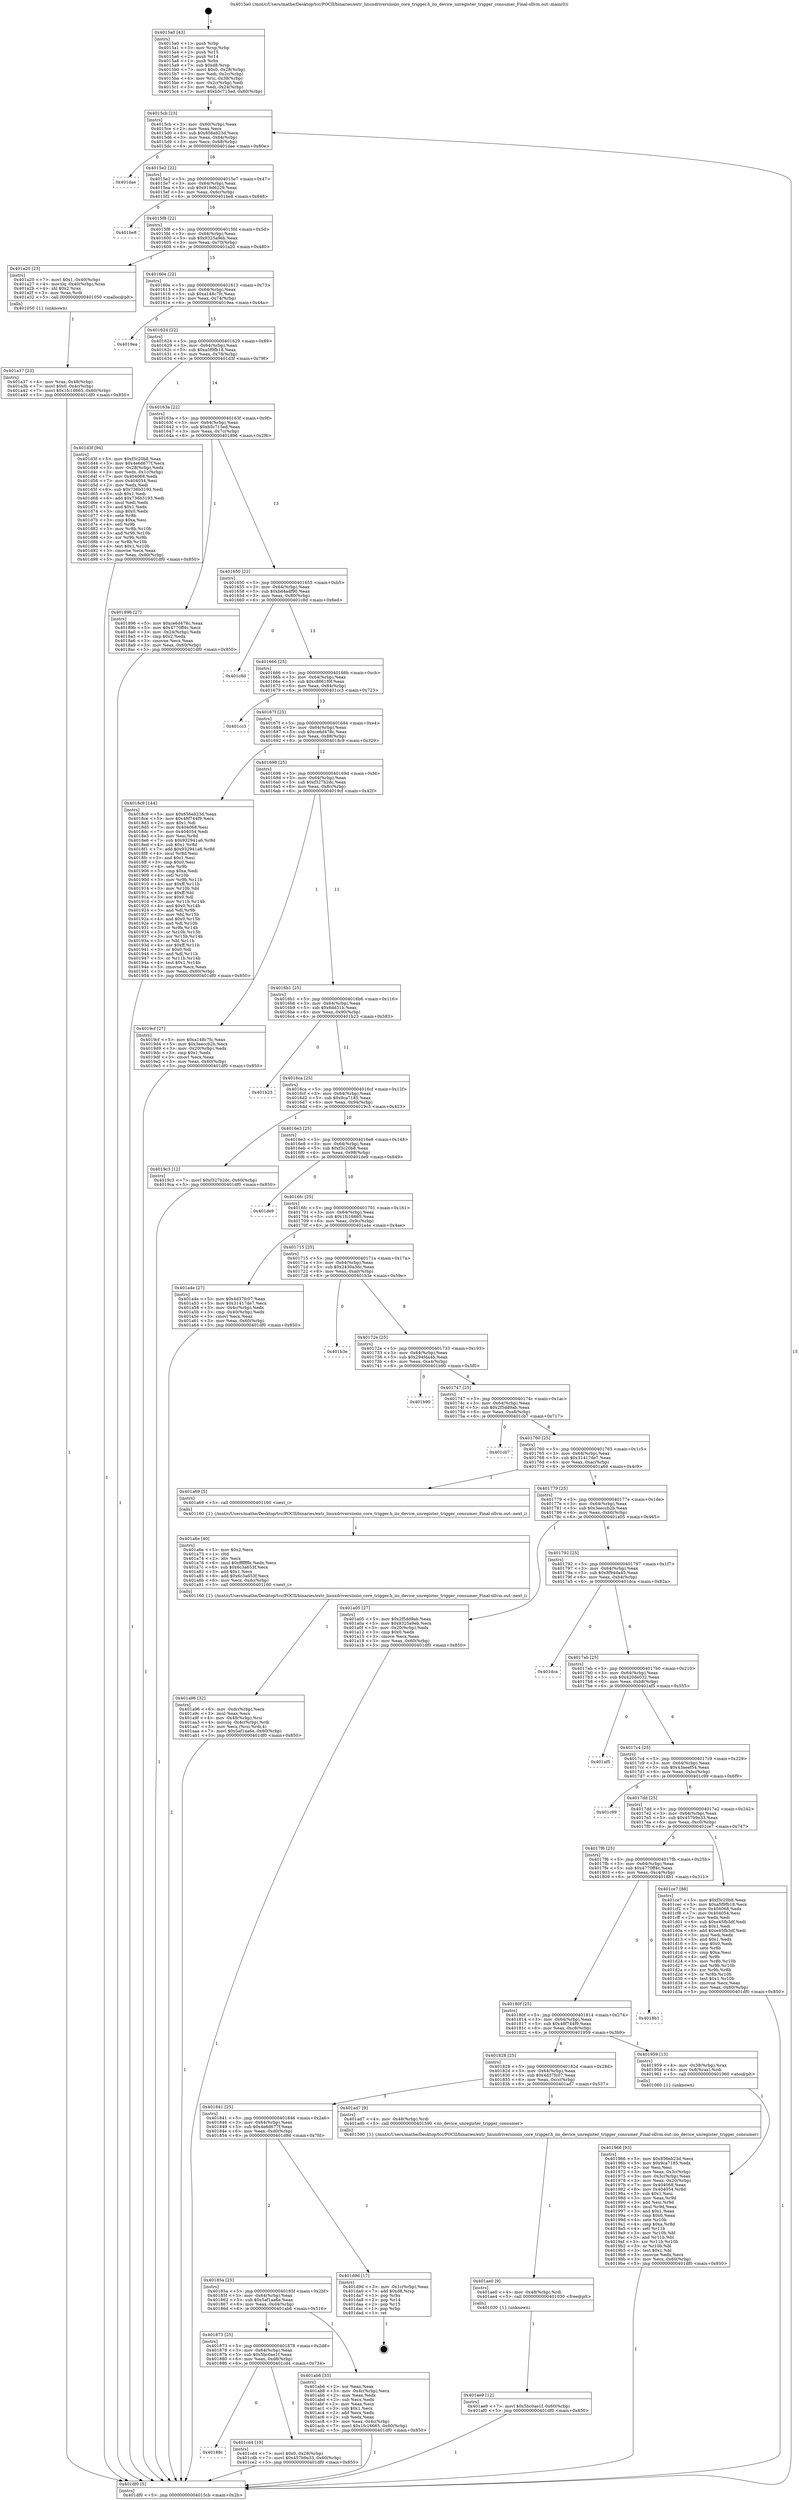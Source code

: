 digraph "0x4015a0" {
  label = "0x4015a0 (/mnt/c/Users/mathe/Desktop/tcc/POCII/binaries/extr_linuxdriversiioiio_core_trigger.h_iio_device_unregister_trigger_consumer_Final-ollvm.out::main(0))"
  labelloc = "t"
  node[shape=record]

  Entry [label="",width=0.3,height=0.3,shape=circle,fillcolor=black,style=filled]
  "0x4015cb" [label="{
     0x4015cb [23]\l
     | [instrs]\l
     &nbsp;&nbsp;0x4015cb \<+3\>: mov -0x60(%rbp),%eax\l
     &nbsp;&nbsp;0x4015ce \<+2\>: mov %eax,%ecx\l
     &nbsp;&nbsp;0x4015d0 \<+6\>: sub $0x856eb23d,%ecx\l
     &nbsp;&nbsp;0x4015d6 \<+3\>: mov %eax,-0x64(%rbp)\l
     &nbsp;&nbsp;0x4015d9 \<+3\>: mov %ecx,-0x68(%rbp)\l
     &nbsp;&nbsp;0x4015dc \<+6\>: je 0000000000401dae \<main+0x80e\>\l
  }"]
  "0x401dae" [label="{
     0x401dae\l
  }", style=dashed]
  "0x4015e2" [label="{
     0x4015e2 [22]\l
     | [instrs]\l
     &nbsp;&nbsp;0x4015e2 \<+5\>: jmp 00000000004015e7 \<main+0x47\>\l
     &nbsp;&nbsp;0x4015e7 \<+3\>: mov -0x64(%rbp),%eax\l
     &nbsp;&nbsp;0x4015ea \<+5\>: sub $0x919d6229,%eax\l
     &nbsp;&nbsp;0x4015ef \<+3\>: mov %eax,-0x6c(%rbp)\l
     &nbsp;&nbsp;0x4015f2 \<+6\>: je 0000000000401be8 \<main+0x648\>\l
  }"]
  Exit [label="",width=0.3,height=0.3,shape=circle,fillcolor=black,style=filled,peripheries=2]
  "0x401be8" [label="{
     0x401be8\l
  }", style=dashed]
  "0x4015f8" [label="{
     0x4015f8 [22]\l
     | [instrs]\l
     &nbsp;&nbsp;0x4015f8 \<+5\>: jmp 00000000004015fd \<main+0x5d\>\l
     &nbsp;&nbsp;0x4015fd \<+3\>: mov -0x64(%rbp),%eax\l
     &nbsp;&nbsp;0x401600 \<+5\>: sub $0x9325a9eb,%eax\l
     &nbsp;&nbsp;0x401605 \<+3\>: mov %eax,-0x70(%rbp)\l
     &nbsp;&nbsp;0x401608 \<+6\>: je 0000000000401a20 \<main+0x480\>\l
  }"]
  "0x40188c" [label="{
     0x40188c\l
  }", style=dashed]
  "0x401a20" [label="{
     0x401a20 [23]\l
     | [instrs]\l
     &nbsp;&nbsp;0x401a20 \<+7\>: movl $0x1,-0x40(%rbp)\l
     &nbsp;&nbsp;0x401a27 \<+4\>: movslq -0x40(%rbp),%rax\l
     &nbsp;&nbsp;0x401a2b \<+4\>: shl $0x2,%rax\l
     &nbsp;&nbsp;0x401a2f \<+3\>: mov %rax,%rdi\l
     &nbsp;&nbsp;0x401a32 \<+5\>: call 0000000000401050 \<malloc@plt\>\l
     | [calls]\l
     &nbsp;&nbsp;0x401050 \{1\} (unknown)\l
  }"]
  "0x40160e" [label="{
     0x40160e [22]\l
     | [instrs]\l
     &nbsp;&nbsp;0x40160e \<+5\>: jmp 0000000000401613 \<main+0x73\>\l
     &nbsp;&nbsp;0x401613 \<+3\>: mov -0x64(%rbp),%eax\l
     &nbsp;&nbsp;0x401616 \<+5\>: sub $0xa148c7fc,%eax\l
     &nbsp;&nbsp;0x40161b \<+3\>: mov %eax,-0x74(%rbp)\l
     &nbsp;&nbsp;0x40161e \<+6\>: je 00000000004019ea \<main+0x44a\>\l
  }"]
  "0x401cd4" [label="{
     0x401cd4 [19]\l
     | [instrs]\l
     &nbsp;&nbsp;0x401cd4 \<+7\>: movl $0x0,-0x28(%rbp)\l
     &nbsp;&nbsp;0x401cdb \<+7\>: movl $0x457b9e33,-0x60(%rbp)\l
     &nbsp;&nbsp;0x401ce2 \<+5\>: jmp 0000000000401df0 \<main+0x850\>\l
  }"]
  "0x4019ea" [label="{
     0x4019ea\l
  }", style=dashed]
  "0x401624" [label="{
     0x401624 [22]\l
     | [instrs]\l
     &nbsp;&nbsp;0x401624 \<+5\>: jmp 0000000000401629 \<main+0x89\>\l
     &nbsp;&nbsp;0x401629 \<+3\>: mov -0x64(%rbp),%eax\l
     &nbsp;&nbsp;0x40162c \<+5\>: sub $0xa5f9fb18,%eax\l
     &nbsp;&nbsp;0x401631 \<+3\>: mov %eax,-0x78(%rbp)\l
     &nbsp;&nbsp;0x401634 \<+6\>: je 0000000000401d3f \<main+0x79f\>\l
  }"]
  "0x401ae9" [label="{
     0x401ae9 [12]\l
     | [instrs]\l
     &nbsp;&nbsp;0x401ae9 \<+7\>: movl $0x5bc0ae1f,-0x60(%rbp)\l
     &nbsp;&nbsp;0x401af0 \<+5\>: jmp 0000000000401df0 \<main+0x850\>\l
  }"]
  "0x401d3f" [label="{
     0x401d3f [94]\l
     | [instrs]\l
     &nbsp;&nbsp;0x401d3f \<+5\>: mov $0xf3c20b8,%eax\l
     &nbsp;&nbsp;0x401d44 \<+5\>: mov $0x4e6d677f,%ecx\l
     &nbsp;&nbsp;0x401d49 \<+3\>: mov -0x28(%rbp),%edx\l
     &nbsp;&nbsp;0x401d4c \<+3\>: mov %edx,-0x1c(%rbp)\l
     &nbsp;&nbsp;0x401d4f \<+7\>: mov 0x404068,%edx\l
     &nbsp;&nbsp;0x401d56 \<+7\>: mov 0x404054,%esi\l
     &nbsp;&nbsp;0x401d5d \<+2\>: mov %edx,%edi\l
     &nbsp;&nbsp;0x401d5f \<+6\>: sub $0x736b3193,%edi\l
     &nbsp;&nbsp;0x401d65 \<+3\>: sub $0x1,%edi\l
     &nbsp;&nbsp;0x401d68 \<+6\>: add $0x736b3193,%edi\l
     &nbsp;&nbsp;0x401d6e \<+3\>: imul %edi,%edx\l
     &nbsp;&nbsp;0x401d71 \<+3\>: and $0x1,%edx\l
     &nbsp;&nbsp;0x401d74 \<+3\>: cmp $0x0,%edx\l
     &nbsp;&nbsp;0x401d77 \<+4\>: sete %r8b\l
     &nbsp;&nbsp;0x401d7b \<+3\>: cmp $0xa,%esi\l
     &nbsp;&nbsp;0x401d7e \<+4\>: setl %r9b\l
     &nbsp;&nbsp;0x401d82 \<+3\>: mov %r8b,%r10b\l
     &nbsp;&nbsp;0x401d85 \<+3\>: and %r9b,%r10b\l
     &nbsp;&nbsp;0x401d88 \<+3\>: xor %r9b,%r8b\l
     &nbsp;&nbsp;0x401d8b \<+3\>: or %r8b,%r10b\l
     &nbsp;&nbsp;0x401d8e \<+4\>: test $0x1,%r10b\l
     &nbsp;&nbsp;0x401d92 \<+3\>: cmovne %ecx,%eax\l
     &nbsp;&nbsp;0x401d95 \<+3\>: mov %eax,-0x60(%rbp)\l
     &nbsp;&nbsp;0x401d98 \<+5\>: jmp 0000000000401df0 \<main+0x850\>\l
  }"]
  "0x40163a" [label="{
     0x40163a [22]\l
     | [instrs]\l
     &nbsp;&nbsp;0x40163a \<+5\>: jmp 000000000040163f \<main+0x9f\>\l
     &nbsp;&nbsp;0x40163f \<+3\>: mov -0x64(%rbp),%eax\l
     &nbsp;&nbsp;0x401642 \<+5\>: sub $0xb5c715ed,%eax\l
     &nbsp;&nbsp;0x401647 \<+3\>: mov %eax,-0x7c(%rbp)\l
     &nbsp;&nbsp;0x40164a \<+6\>: je 0000000000401896 \<main+0x2f6\>\l
  }"]
  "0x401ae0" [label="{
     0x401ae0 [9]\l
     | [instrs]\l
     &nbsp;&nbsp;0x401ae0 \<+4\>: mov -0x48(%rbp),%rdi\l
     &nbsp;&nbsp;0x401ae4 \<+5\>: call 0000000000401030 \<free@plt\>\l
     | [calls]\l
     &nbsp;&nbsp;0x401030 \{1\} (unknown)\l
  }"]
  "0x401896" [label="{
     0x401896 [27]\l
     | [instrs]\l
     &nbsp;&nbsp;0x401896 \<+5\>: mov $0xce6d478c,%eax\l
     &nbsp;&nbsp;0x40189b \<+5\>: mov $0x4770ff4c,%ecx\l
     &nbsp;&nbsp;0x4018a0 \<+3\>: mov -0x24(%rbp),%edx\l
     &nbsp;&nbsp;0x4018a3 \<+3\>: cmp $0x2,%edx\l
     &nbsp;&nbsp;0x4018a6 \<+3\>: cmovne %ecx,%eax\l
     &nbsp;&nbsp;0x4018a9 \<+3\>: mov %eax,-0x60(%rbp)\l
     &nbsp;&nbsp;0x4018ac \<+5\>: jmp 0000000000401df0 \<main+0x850\>\l
  }"]
  "0x401650" [label="{
     0x401650 [22]\l
     | [instrs]\l
     &nbsp;&nbsp;0x401650 \<+5\>: jmp 0000000000401655 \<main+0xb5\>\l
     &nbsp;&nbsp;0x401655 \<+3\>: mov -0x64(%rbp),%eax\l
     &nbsp;&nbsp;0x401658 \<+5\>: sub $0xbd4adf90,%eax\l
     &nbsp;&nbsp;0x40165d \<+3\>: mov %eax,-0x80(%rbp)\l
     &nbsp;&nbsp;0x401660 \<+6\>: je 0000000000401c8d \<main+0x6ed\>\l
  }"]
  "0x401df0" [label="{
     0x401df0 [5]\l
     | [instrs]\l
     &nbsp;&nbsp;0x401df0 \<+5\>: jmp 00000000004015cb \<main+0x2b\>\l
  }"]
  "0x4015a0" [label="{
     0x4015a0 [43]\l
     | [instrs]\l
     &nbsp;&nbsp;0x4015a0 \<+1\>: push %rbp\l
     &nbsp;&nbsp;0x4015a1 \<+3\>: mov %rsp,%rbp\l
     &nbsp;&nbsp;0x4015a4 \<+2\>: push %r15\l
     &nbsp;&nbsp;0x4015a6 \<+2\>: push %r14\l
     &nbsp;&nbsp;0x4015a8 \<+1\>: push %rbx\l
     &nbsp;&nbsp;0x4015a9 \<+7\>: sub $0xd8,%rsp\l
     &nbsp;&nbsp;0x4015b0 \<+7\>: movl $0x0,-0x28(%rbp)\l
     &nbsp;&nbsp;0x4015b7 \<+3\>: mov %edi,-0x2c(%rbp)\l
     &nbsp;&nbsp;0x4015ba \<+4\>: mov %rsi,-0x38(%rbp)\l
     &nbsp;&nbsp;0x4015be \<+3\>: mov -0x2c(%rbp),%edi\l
     &nbsp;&nbsp;0x4015c1 \<+3\>: mov %edi,-0x24(%rbp)\l
     &nbsp;&nbsp;0x4015c4 \<+7\>: movl $0xb5c715ed,-0x60(%rbp)\l
  }"]
  "0x401873" [label="{
     0x401873 [25]\l
     | [instrs]\l
     &nbsp;&nbsp;0x401873 \<+5\>: jmp 0000000000401878 \<main+0x2d8\>\l
     &nbsp;&nbsp;0x401878 \<+3\>: mov -0x64(%rbp),%eax\l
     &nbsp;&nbsp;0x40187b \<+5\>: sub $0x5bc0ae1f,%eax\l
     &nbsp;&nbsp;0x401880 \<+6\>: mov %eax,-0xd8(%rbp)\l
     &nbsp;&nbsp;0x401886 \<+6\>: je 0000000000401cd4 \<main+0x734\>\l
  }"]
  "0x401c8d" [label="{
     0x401c8d\l
  }", style=dashed]
  "0x401666" [label="{
     0x401666 [25]\l
     | [instrs]\l
     &nbsp;&nbsp;0x401666 \<+5\>: jmp 000000000040166b \<main+0xcb\>\l
     &nbsp;&nbsp;0x40166b \<+3\>: mov -0x64(%rbp),%eax\l
     &nbsp;&nbsp;0x40166e \<+5\>: sub $0xc8861f0f,%eax\l
     &nbsp;&nbsp;0x401673 \<+6\>: mov %eax,-0x84(%rbp)\l
     &nbsp;&nbsp;0x401679 \<+6\>: je 0000000000401cc3 \<main+0x723\>\l
  }"]
  "0x401ab6" [label="{
     0x401ab6 [33]\l
     | [instrs]\l
     &nbsp;&nbsp;0x401ab6 \<+2\>: xor %eax,%eax\l
     &nbsp;&nbsp;0x401ab8 \<+3\>: mov -0x4c(%rbp),%ecx\l
     &nbsp;&nbsp;0x401abb \<+2\>: mov %eax,%edx\l
     &nbsp;&nbsp;0x401abd \<+2\>: sub %ecx,%edx\l
     &nbsp;&nbsp;0x401abf \<+2\>: mov %eax,%ecx\l
     &nbsp;&nbsp;0x401ac1 \<+3\>: sub $0x1,%ecx\l
     &nbsp;&nbsp;0x401ac4 \<+2\>: add %ecx,%edx\l
     &nbsp;&nbsp;0x401ac6 \<+2\>: sub %edx,%eax\l
     &nbsp;&nbsp;0x401ac8 \<+3\>: mov %eax,-0x4c(%rbp)\l
     &nbsp;&nbsp;0x401acb \<+7\>: movl $0x1fc16665,-0x60(%rbp)\l
     &nbsp;&nbsp;0x401ad2 \<+5\>: jmp 0000000000401df0 \<main+0x850\>\l
  }"]
  "0x401cc3" [label="{
     0x401cc3\l
  }", style=dashed]
  "0x40167f" [label="{
     0x40167f [25]\l
     | [instrs]\l
     &nbsp;&nbsp;0x40167f \<+5\>: jmp 0000000000401684 \<main+0xe4\>\l
     &nbsp;&nbsp;0x401684 \<+3\>: mov -0x64(%rbp),%eax\l
     &nbsp;&nbsp;0x401687 \<+5\>: sub $0xce6d478c,%eax\l
     &nbsp;&nbsp;0x40168c \<+6\>: mov %eax,-0x88(%rbp)\l
     &nbsp;&nbsp;0x401692 \<+6\>: je 00000000004018c9 \<main+0x329\>\l
  }"]
  "0x40185a" [label="{
     0x40185a [25]\l
     | [instrs]\l
     &nbsp;&nbsp;0x40185a \<+5\>: jmp 000000000040185f \<main+0x2bf\>\l
     &nbsp;&nbsp;0x40185f \<+3\>: mov -0x64(%rbp),%eax\l
     &nbsp;&nbsp;0x401862 \<+5\>: sub $0x5af1aa6e,%eax\l
     &nbsp;&nbsp;0x401867 \<+6\>: mov %eax,-0xd4(%rbp)\l
     &nbsp;&nbsp;0x40186d \<+6\>: je 0000000000401ab6 \<main+0x516\>\l
  }"]
  "0x4018c9" [label="{
     0x4018c9 [144]\l
     | [instrs]\l
     &nbsp;&nbsp;0x4018c9 \<+5\>: mov $0x856eb23d,%eax\l
     &nbsp;&nbsp;0x4018ce \<+5\>: mov $0x48f744f9,%ecx\l
     &nbsp;&nbsp;0x4018d3 \<+2\>: mov $0x1,%dl\l
     &nbsp;&nbsp;0x4018d5 \<+7\>: mov 0x404068,%esi\l
     &nbsp;&nbsp;0x4018dc \<+7\>: mov 0x404054,%edi\l
     &nbsp;&nbsp;0x4018e3 \<+3\>: mov %esi,%r8d\l
     &nbsp;&nbsp;0x4018e6 \<+7\>: sub $0x932941a6,%r8d\l
     &nbsp;&nbsp;0x4018ed \<+4\>: sub $0x1,%r8d\l
     &nbsp;&nbsp;0x4018f1 \<+7\>: add $0x932941a6,%r8d\l
     &nbsp;&nbsp;0x4018f8 \<+4\>: imul %r8d,%esi\l
     &nbsp;&nbsp;0x4018fc \<+3\>: and $0x1,%esi\l
     &nbsp;&nbsp;0x4018ff \<+3\>: cmp $0x0,%esi\l
     &nbsp;&nbsp;0x401902 \<+4\>: sete %r9b\l
     &nbsp;&nbsp;0x401906 \<+3\>: cmp $0xa,%edi\l
     &nbsp;&nbsp;0x401909 \<+4\>: setl %r10b\l
     &nbsp;&nbsp;0x40190d \<+3\>: mov %r9b,%r11b\l
     &nbsp;&nbsp;0x401910 \<+4\>: xor $0xff,%r11b\l
     &nbsp;&nbsp;0x401914 \<+3\>: mov %r10b,%bl\l
     &nbsp;&nbsp;0x401917 \<+3\>: xor $0xff,%bl\l
     &nbsp;&nbsp;0x40191a \<+3\>: xor $0x0,%dl\l
     &nbsp;&nbsp;0x40191d \<+3\>: mov %r11b,%r14b\l
     &nbsp;&nbsp;0x401920 \<+4\>: and $0x0,%r14b\l
     &nbsp;&nbsp;0x401924 \<+3\>: and %dl,%r9b\l
     &nbsp;&nbsp;0x401927 \<+3\>: mov %bl,%r15b\l
     &nbsp;&nbsp;0x40192a \<+4\>: and $0x0,%r15b\l
     &nbsp;&nbsp;0x40192e \<+3\>: and %dl,%r10b\l
     &nbsp;&nbsp;0x401931 \<+3\>: or %r9b,%r14b\l
     &nbsp;&nbsp;0x401934 \<+3\>: or %r10b,%r15b\l
     &nbsp;&nbsp;0x401937 \<+3\>: xor %r15b,%r14b\l
     &nbsp;&nbsp;0x40193a \<+3\>: or %bl,%r11b\l
     &nbsp;&nbsp;0x40193d \<+4\>: xor $0xff,%r11b\l
     &nbsp;&nbsp;0x401941 \<+3\>: or $0x0,%dl\l
     &nbsp;&nbsp;0x401944 \<+3\>: and %dl,%r11b\l
     &nbsp;&nbsp;0x401947 \<+3\>: or %r11b,%r14b\l
     &nbsp;&nbsp;0x40194a \<+4\>: test $0x1,%r14b\l
     &nbsp;&nbsp;0x40194e \<+3\>: cmovne %ecx,%eax\l
     &nbsp;&nbsp;0x401951 \<+3\>: mov %eax,-0x60(%rbp)\l
     &nbsp;&nbsp;0x401954 \<+5\>: jmp 0000000000401df0 \<main+0x850\>\l
  }"]
  "0x401698" [label="{
     0x401698 [25]\l
     | [instrs]\l
     &nbsp;&nbsp;0x401698 \<+5\>: jmp 000000000040169d \<main+0xfd\>\l
     &nbsp;&nbsp;0x40169d \<+3\>: mov -0x64(%rbp),%eax\l
     &nbsp;&nbsp;0x4016a0 \<+5\>: sub $0xf327b2dc,%eax\l
     &nbsp;&nbsp;0x4016a5 \<+6\>: mov %eax,-0x8c(%rbp)\l
     &nbsp;&nbsp;0x4016ab \<+6\>: je 00000000004019cf \<main+0x42f\>\l
  }"]
  "0x401d9d" [label="{
     0x401d9d [17]\l
     | [instrs]\l
     &nbsp;&nbsp;0x401d9d \<+3\>: mov -0x1c(%rbp),%eax\l
     &nbsp;&nbsp;0x401da0 \<+7\>: add $0xd8,%rsp\l
     &nbsp;&nbsp;0x401da7 \<+1\>: pop %rbx\l
     &nbsp;&nbsp;0x401da8 \<+2\>: pop %r14\l
     &nbsp;&nbsp;0x401daa \<+2\>: pop %r15\l
     &nbsp;&nbsp;0x401dac \<+1\>: pop %rbp\l
     &nbsp;&nbsp;0x401dad \<+1\>: ret\l
  }"]
  "0x4019cf" [label="{
     0x4019cf [27]\l
     | [instrs]\l
     &nbsp;&nbsp;0x4019cf \<+5\>: mov $0xa148c7fc,%eax\l
     &nbsp;&nbsp;0x4019d4 \<+5\>: mov $0x3eeccb2b,%ecx\l
     &nbsp;&nbsp;0x4019d9 \<+3\>: mov -0x20(%rbp),%edx\l
     &nbsp;&nbsp;0x4019dc \<+3\>: cmp $0x1,%edx\l
     &nbsp;&nbsp;0x4019df \<+3\>: cmovl %ecx,%eax\l
     &nbsp;&nbsp;0x4019e2 \<+3\>: mov %eax,-0x60(%rbp)\l
     &nbsp;&nbsp;0x4019e5 \<+5\>: jmp 0000000000401df0 \<main+0x850\>\l
  }"]
  "0x4016b1" [label="{
     0x4016b1 [25]\l
     | [instrs]\l
     &nbsp;&nbsp;0x4016b1 \<+5\>: jmp 00000000004016b6 \<main+0x116\>\l
     &nbsp;&nbsp;0x4016b6 \<+3\>: mov -0x64(%rbp),%eax\l
     &nbsp;&nbsp;0x4016b9 \<+5\>: sub $0x6dd31b,%eax\l
     &nbsp;&nbsp;0x4016be \<+6\>: mov %eax,-0x90(%rbp)\l
     &nbsp;&nbsp;0x4016c4 \<+6\>: je 0000000000401b23 \<main+0x583\>\l
  }"]
  "0x401841" [label="{
     0x401841 [25]\l
     | [instrs]\l
     &nbsp;&nbsp;0x401841 \<+5\>: jmp 0000000000401846 \<main+0x2a6\>\l
     &nbsp;&nbsp;0x401846 \<+3\>: mov -0x64(%rbp),%eax\l
     &nbsp;&nbsp;0x401849 \<+5\>: sub $0x4e6d677f,%eax\l
     &nbsp;&nbsp;0x40184e \<+6\>: mov %eax,-0xd0(%rbp)\l
     &nbsp;&nbsp;0x401854 \<+6\>: je 0000000000401d9d \<main+0x7fd\>\l
  }"]
  "0x401b23" [label="{
     0x401b23\l
  }", style=dashed]
  "0x4016ca" [label="{
     0x4016ca [25]\l
     | [instrs]\l
     &nbsp;&nbsp;0x4016ca \<+5\>: jmp 00000000004016cf \<main+0x12f\>\l
     &nbsp;&nbsp;0x4016cf \<+3\>: mov -0x64(%rbp),%eax\l
     &nbsp;&nbsp;0x4016d2 \<+5\>: sub $0x9ca7185,%eax\l
     &nbsp;&nbsp;0x4016d7 \<+6\>: mov %eax,-0x94(%rbp)\l
     &nbsp;&nbsp;0x4016dd \<+6\>: je 00000000004019c3 \<main+0x423\>\l
  }"]
  "0x401ad7" [label="{
     0x401ad7 [9]\l
     | [instrs]\l
     &nbsp;&nbsp;0x401ad7 \<+4\>: mov -0x48(%rbp),%rdi\l
     &nbsp;&nbsp;0x401adb \<+5\>: call 0000000000401590 \<iio_device_unregister_trigger_consumer\>\l
     | [calls]\l
     &nbsp;&nbsp;0x401590 \{1\} (/mnt/c/Users/mathe/Desktop/tcc/POCII/binaries/extr_linuxdriversiioiio_core_trigger.h_iio_device_unregister_trigger_consumer_Final-ollvm.out::iio_device_unregister_trigger_consumer)\l
  }"]
  "0x4019c3" [label="{
     0x4019c3 [12]\l
     | [instrs]\l
     &nbsp;&nbsp;0x4019c3 \<+7\>: movl $0xf327b2dc,-0x60(%rbp)\l
     &nbsp;&nbsp;0x4019ca \<+5\>: jmp 0000000000401df0 \<main+0x850\>\l
  }"]
  "0x4016e3" [label="{
     0x4016e3 [25]\l
     | [instrs]\l
     &nbsp;&nbsp;0x4016e3 \<+5\>: jmp 00000000004016e8 \<main+0x148\>\l
     &nbsp;&nbsp;0x4016e8 \<+3\>: mov -0x64(%rbp),%eax\l
     &nbsp;&nbsp;0x4016eb \<+5\>: sub $0xf3c20b8,%eax\l
     &nbsp;&nbsp;0x4016f0 \<+6\>: mov %eax,-0x98(%rbp)\l
     &nbsp;&nbsp;0x4016f6 \<+6\>: je 0000000000401de9 \<main+0x849\>\l
  }"]
  "0x401a96" [label="{
     0x401a96 [32]\l
     | [instrs]\l
     &nbsp;&nbsp;0x401a96 \<+6\>: mov -0xdc(%rbp),%ecx\l
     &nbsp;&nbsp;0x401a9c \<+3\>: imul %eax,%ecx\l
     &nbsp;&nbsp;0x401a9f \<+4\>: mov -0x48(%rbp),%rsi\l
     &nbsp;&nbsp;0x401aa3 \<+4\>: movslq -0x4c(%rbp),%rdi\l
     &nbsp;&nbsp;0x401aa7 \<+3\>: mov %ecx,(%rsi,%rdi,4)\l
     &nbsp;&nbsp;0x401aaa \<+7\>: movl $0x5af1aa6e,-0x60(%rbp)\l
     &nbsp;&nbsp;0x401ab1 \<+5\>: jmp 0000000000401df0 \<main+0x850\>\l
  }"]
  "0x401de9" [label="{
     0x401de9\l
  }", style=dashed]
  "0x4016fc" [label="{
     0x4016fc [25]\l
     | [instrs]\l
     &nbsp;&nbsp;0x4016fc \<+5\>: jmp 0000000000401701 \<main+0x161\>\l
     &nbsp;&nbsp;0x401701 \<+3\>: mov -0x64(%rbp),%eax\l
     &nbsp;&nbsp;0x401704 \<+5\>: sub $0x1fc16665,%eax\l
     &nbsp;&nbsp;0x401709 \<+6\>: mov %eax,-0x9c(%rbp)\l
     &nbsp;&nbsp;0x40170f \<+6\>: je 0000000000401a4e \<main+0x4ae\>\l
  }"]
  "0x401a6e" [label="{
     0x401a6e [40]\l
     | [instrs]\l
     &nbsp;&nbsp;0x401a6e \<+5\>: mov $0x2,%ecx\l
     &nbsp;&nbsp;0x401a73 \<+1\>: cltd\l
     &nbsp;&nbsp;0x401a74 \<+2\>: idiv %ecx\l
     &nbsp;&nbsp;0x401a76 \<+6\>: imul $0xfffffffe,%edx,%ecx\l
     &nbsp;&nbsp;0x401a7c \<+6\>: sub $0x6c3a653f,%ecx\l
     &nbsp;&nbsp;0x401a82 \<+3\>: add $0x1,%ecx\l
     &nbsp;&nbsp;0x401a85 \<+6\>: add $0x6c3a653f,%ecx\l
     &nbsp;&nbsp;0x401a8b \<+6\>: mov %ecx,-0xdc(%rbp)\l
     &nbsp;&nbsp;0x401a91 \<+5\>: call 0000000000401160 \<next_i\>\l
     | [calls]\l
     &nbsp;&nbsp;0x401160 \{1\} (/mnt/c/Users/mathe/Desktop/tcc/POCII/binaries/extr_linuxdriversiioiio_core_trigger.h_iio_device_unregister_trigger_consumer_Final-ollvm.out::next_i)\l
  }"]
  "0x401a4e" [label="{
     0x401a4e [27]\l
     | [instrs]\l
     &nbsp;&nbsp;0x401a4e \<+5\>: mov $0x4d37fc07,%eax\l
     &nbsp;&nbsp;0x401a53 \<+5\>: mov $0x31417de7,%ecx\l
     &nbsp;&nbsp;0x401a58 \<+3\>: mov -0x4c(%rbp),%edx\l
     &nbsp;&nbsp;0x401a5b \<+3\>: cmp -0x40(%rbp),%edx\l
     &nbsp;&nbsp;0x401a5e \<+3\>: cmovl %ecx,%eax\l
     &nbsp;&nbsp;0x401a61 \<+3\>: mov %eax,-0x60(%rbp)\l
     &nbsp;&nbsp;0x401a64 \<+5\>: jmp 0000000000401df0 \<main+0x850\>\l
  }"]
  "0x401715" [label="{
     0x401715 [25]\l
     | [instrs]\l
     &nbsp;&nbsp;0x401715 \<+5\>: jmp 000000000040171a \<main+0x17a\>\l
     &nbsp;&nbsp;0x40171a \<+3\>: mov -0x64(%rbp),%eax\l
     &nbsp;&nbsp;0x40171d \<+5\>: sub $0x2430a3dc,%eax\l
     &nbsp;&nbsp;0x401722 \<+6\>: mov %eax,-0xa0(%rbp)\l
     &nbsp;&nbsp;0x401728 \<+6\>: je 0000000000401b3e \<main+0x59e\>\l
  }"]
  "0x401a37" [label="{
     0x401a37 [23]\l
     | [instrs]\l
     &nbsp;&nbsp;0x401a37 \<+4\>: mov %rax,-0x48(%rbp)\l
     &nbsp;&nbsp;0x401a3b \<+7\>: movl $0x0,-0x4c(%rbp)\l
     &nbsp;&nbsp;0x401a42 \<+7\>: movl $0x1fc16665,-0x60(%rbp)\l
     &nbsp;&nbsp;0x401a49 \<+5\>: jmp 0000000000401df0 \<main+0x850\>\l
  }"]
  "0x401b3e" [label="{
     0x401b3e\l
  }", style=dashed]
  "0x40172e" [label="{
     0x40172e [25]\l
     | [instrs]\l
     &nbsp;&nbsp;0x40172e \<+5\>: jmp 0000000000401733 \<main+0x193\>\l
     &nbsp;&nbsp;0x401733 \<+3\>: mov -0x64(%rbp),%eax\l
     &nbsp;&nbsp;0x401736 \<+5\>: sub $0x294fda4b,%eax\l
     &nbsp;&nbsp;0x40173b \<+6\>: mov %eax,-0xa4(%rbp)\l
     &nbsp;&nbsp;0x401741 \<+6\>: je 0000000000401b90 \<main+0x5f0\>\l
  }"]
  "0x401966" [label="{
     0x401966 [93]\l
     | [instrs]\l
     &nbsp;&nbsp;0x401966 \<+5\>: mov $0x856eb23d,%ecx\l
     &nbsp;&nbsp;0x40196b \<+5\>: mov $0x9ca7185,%edx\l
     &nbsp;&nbsp;0x401970 \<+2\>: xor %esi,%esi\l
     &nbsp;&nbsp;0x401972 \<+3\>: mov %eax,-0x3c(%rbp)\l
     &nbsp;&nbsp;0x401975 \<+3\>: mov -0x3c(%rbp),%eax\l
     &nbsp;&nbsp;0x401978 \<+3\>: mov %eax,-0x20(%rbp)\l
     &nbsp;&nbsp;0x40197b \<+7\>: mov 0x404068,%eax\l
     &nbsp;&nbsp;0x401982 \<+8\>: mov 0x404054,%r8d\l
     &nbsp;&nbsp;0x40198a \<+3\>: sub $0x1,%esi\l
     &nbsp;&nbsp;0x40198d \<+3\>: mov %eax,%r9d\l
     &nbsp;&nbsp;0x401990 \<+3\>: add %esi,%r9d\l
     &nbsp;&nbsp;0x401993 \<+4\>: imul %r9d,%eax\l
     &nbsp;&nbsp;0x401997 \<+3\>: and $0x1,%eax\l
     &nbsp;&nbsp;0x40199a \<+3\>: cmp $0x0,%eax\l
     &nbsp;&nbsp;0x40199d \<+4\>: sete %r10b\l
     &nbsp;&nbsp;0x4019a1 \<+4\>: cmp $0xa,%r8d\l
     &nbsp;&nbsp;0x4019a5 \<+4\>: setl %r11b\l
     &nbsp;&nbsp;0x4019a9 \<+3\>: mov %r10b,%bl\l
     &nbsp;&nbsp;0x4019ac \<+3\>: and %r11b,%bl\l
     &nbsp;&nbsp;0x4019af \<+3\>: xor %r11b,%r10b\l
     &nbsp;&nbsp;0x4019b2 \<+3\>: or %r10b,%bl\l
     &nbsp;&nbsp;0x4019b5 \<+3\>: test $0x1,%bl\l
     &nbsp;&nbsp;0x4019b8 \<+3\>: cmovne %edx,%ecx\l
     &nbsp;&nbsp;0x4019bb \<+3\>: mov %ecx,-0x60(%rbp)\l
     &nbsp;&nbsp;0x4019be \<+5\>: jmp 0000000000401df0 \<main+0x850\>\l
  }"]
  "0x401b90" [label="{
     0x401b90\l
  }", style=dashed]
  "0x401747" [label="{
     0x401747 [25]\l
     | [instrs]\l
     &nbsp;&nbsp;0x401747 \<+5\>: jmp 000000000040174c \<main+0x1ac\>\l
     &nbsp;&nbsp;0x40174c \<+3\>: mov -0x64(%rbp),%eax\l
     &nbsp;&nbsp;0x40174f \<+5\>: sub $0x2f5dd9ab,%eax\l
     &nbsp;&nbsp;0x401754 \<+6\>: mov %eax,-0xa8(%rbp)\l
     &nbsp;&nbsp;0x40175a \<+6\>: je 0000000000401cb7 \<main+0x717\>\l
  }"]
  "0x401828" [label="{
     0x401828 [25]\l
     | [instrs]\l
     &nbsp;&nbsp;0x401828 \<+5\>: jmp 000000000040182d \<main+0x28d\>\l
     &nbsp;&nbsp;0x40182d \<+3\>: mov -0x64(%rbp),%eax\l
     &nbsp;&nbsp;0x401830 \<+5\>: sub $0x4d37fc07,%eax\l
     &nbsp;&nbsp;0x401835 \<+6\>: mov %eax,-0xcc(%rbp)\l
     &nbsp;&nbsp;0x40183b \<+6\>: je 0000000000401ad7 \<main+0x537\>\l
  }"]
  "0x401cb7" [label="{
     0x401cb7\l
  }", style=dashed]
  "0x401760" [label="{
     0x401760 [25]\l
     | [instrs]\l
     &nbsp;&nbsp;0x401760 \<+5\>: jmp 0000000000401765 \<main+0x1c5\>\l
     &nbsp;&nbsp;0x401765 \<+3\>: mov -0x64(%rbp),%eax\l
     &nbsp;&nbsp;0x401768 \<+5\>: sub $0x31417de7,%eax\l
     &nbsp;&nbsp;0x40176d \<+6\>: mov %eax,-0xac(%rbp)\l
     &nbsp;&nbsp;0x401773 \<+6\>: je 0000000000401a69 \<main+0x4c9\>\l
  }"]
  "0x401959" [label="{
     0x401959 [13]\l
     | [instrs]\l
     &nbsp;&nbsp;0x401959 \<+4\>: mov -0x38(%rbp),%rax\l
     &nbsp;&nbsp;0x40195d \<+4\>: mov 0x8(%rax),%rdi\l
     &nbsp;&nbsp;0x401961 \<+5\>: call 0000000000401060 \<atoi@plt\>\l
     | [calls]\l
     &nbsp;&nbsp;0x401060 \{1\} (unknown)\l
  }"]
  "0x401a69" [label="{
     0x401a69 [5]\l
     | [instrs]\l
     &nbsp;&nbsp;0x401a69 \<+5\>: call 0000000000401160 \<next_i\>\l
     | [calls]\l
     &nbsp;&nbsp;0x401160 \{1\} (/mnt/c/Users/mathe/Desktop/tcc/POCII/binaries/extr_linuxdriversiioiio_core_trigger.h_iio_device_unregister_trigger_consumer_Final-ollvm.out::next_i)\l
  }"]
  "0x401779" [label="{
     0x401779 [25]\l
     | [instrs]\l
     &nbsp;&nbsp;0x401779 \<+5\>: jmp 000000000040177e \<main+0x1de\>\l
     &nbsp;&nbsp;0x40177e \<+3\>: mov -0x64(%rbp),%eax\l
     &nbsp;&nbsp;0x401781 \<+5\>: sub $0x3eeccb2b,%eax\l
     &nbsp;&nbsp;0x401786 \<+6\>: mov %eax,-0xb0(%rbp)\l
     &nbsp;&nbsp;0x40178c \<+6\>: je 0000000000401a05 \<main+0x465\>\l
  }"]
  "0x40180f" [label="{
     0x40180f [25]\l
     | [instrs]\l
     &nbsp;&nbsp;0x40180f \<+5\>: jmp 0000000000401814 \<main+0x274\>\l
     &nbsp;&nbsp;0x401814 \<+3\>: mov -0x64(%rbp),%eax\l
     &nbsp;&nbsp;0x401817 \<+5\>: sub $0x48f744f9,%eax\l
     &nbsp;&nbsp;0x40181c \<+6\>: mov %eax,-0xc8(%rbp)\l
     &nbsp;&nbsp;0x401822 \<+6\>: je 0000000000401959 \<main+0x3b9\>\l
  }"]
  "0x401a05" [label="{
     0x401a05 [27]\l
     | [instrs]\l
     &nbsp;&nbsp;0x401a05 \<+5\>: mov $0x2f5dd9ab,%eax\l
     &nbsp;&nbsp;0x401a0a \<+5\>: mov $0x9325a9eb,%ecx\l
     &nbsp;&nbsp;0x401a0f \<+3\>: mov -0x20(%rbp),%edx\l
     &nbsp;&nbsp;0x401a12 \<+3\>: cmp $0x0,%edx\l
     &nbsp;&nbsp;0x401a15 \<+3\>: cmove %ecx,%eax\l
     &nbsp;&nbsp;0x401a18 \<+3\>: mov %eax,-0x60(%rbp)\l
     &nbsp;&nbsp;0x401a1b \<+5\>: jmp 0000000000401df0 \<main+0x850\>\l
  }"]
  "0x401792" [label="{
     0x401792 [25]\l
     | [instrs]\l
     &nbsp;&nbsp;0x401792 \<+5\>: jmp 0000000000401797 \<main+0x1f7\>\l
     &nbsp;&nbsp;0x401797 \<+3\>: mov -0x64(%rbp),%eax\l
     &nbsp;&nbsp;0x40179a \<+5\>: sub $0x3f94da45,%eax\l
     &nbsp;&nbsp;0x40179f \<+6\>: mov %eax,-0xb4(%rbp)\l
     &nbsp;&nbsp;0x4017a5 \<+6\>: je 0000000000401dca \<main+0x82a\>\l
  }"]
  "0x4018b1" [label="{
     0x4018b1\l
  }", style=dashed]
  "0x401dca" [label="{
     0x401dca\l
  }", style=dashed]
  "0x4017ab" [label="{
     0x4017ab [25]\l
     | [instrs]\l
     &nbsp;&nbsp;0x4017ab \<+5\>: jmp 00000000004017b0 \<main+0x210\>\l
     &nbsp;&nbsp;0x4017b0 \<+3\>: mov -0x64(%rbp),%eax\l
     &nbsp;&nbsp;0x4017b3 \<+5\>: sub $0x420de032,%eax\l
     &nbsp;&nbsp;0x4017b8 \<+6\>: mov %eax,-0xb8(%rbp)\l
     &nbsp;&nbsp;0x4017be \<+6\>: je 0000000000401af5 \<main+0x555\>\l
  }"]
  "0x4017f6" [label="{
     0x4017f6 [25]\l
     | [instrs]\l
     &nbsp;&nbsp;0x4017f6 \<+5\>: jmp 00000000004017fb \<main+0x25b\>\l
     &nbsp;&nbsp;0x4017fb \<+3\>: mov -0x64(%rbp),%eax\l
     &nbsp;&nbsp;0x4017fe \<+5\>: sub $0x4770ff4c,%eax\l
     &nbsp;&nbsp;0x401803 \<+6\>: mov %eax,-0xc4(%rbp)\l
     &nbsp;&nbsp;0x401809 \<+6\>: je 00000000004018b1 \<main+0x311\>\l
  }"]
  "0x401af5" [label="{
     0x401af5\l
  }", style=dashed]
  "0x4017c4" [label="{
     0x4017c4 [25]\l
     | [instrs]\l
     &nbsp;&nbsp;0x4017c4 \<+5\>: jmp 00000000004017c9 \<main+0x229\>\l
     &nbsp;&nbsp;0x4017c9 \<+3\>: mov -0x64(%rbp),%eax\l
     &nbsp;&nbsp;0x4017cc \<+5\>: sub $0x43aeef54,%eax\l
     &nbsp;&nbsp;0x4017d1 \<+6\>: mov %eax,-0xbc(%rbp)\l
     &nbsp;&nbsp;0x4017d7 \<+6\>: je 0000000000401c99 \<main+0x6f9\>\l
  }"]
  "0x401ce7" [label="{
     0x401ce7 [88]\l
     | [instrs]\l
     &nbsp;&nbsp;0x401ce7 \<+5\>: mov $0xf3c20b8,%eax\l
     &nbsp;&nbsp;0x401cec \<+5\>: mov $0xa5f9fb18,%ecx\l
     &nbsp;&nbsp;0x401cf1 \<+7\>: mov 0x404068,%edx\l
     &nbsp;&nbsp;0x401cf8 \<+7\>: mov 0x404054,%esi\l
     &nbsp;&nbsp;0x401cff \<+2\>: mov %edx,%edi\l
     &nbsp;&nbsp;0x401d01 \<+6\>: sub $0xe45fb3df,%edi\l
     &nbsp;&nbsp;0x401d07 \<+3\>: sub $0x1,%edi\l
     &nbsp;&nbsp;0x401d0a \<+6\>: add $0xe45fb3df,%edi\l
     &nbsp;&nbsp;0x401d10 \<+3\>: imul %edi,%edx\l
     &nbsp;&nbsp;0x401d13 \<+3\>: and $0x1,%edx\l
     &nbsp;&nbsp;0x401d16 \<+3\>: cmp $0x0,%edx\l
     &nbsp;&nbsp;0x401d19 \<+4\>: sete %r8b\l
     &nbsp;&nbsp;0x401d1d \<+3\>: cmp $0xa,%esi\l
     &nbsp;&nbsp;0x401d20 \<+4\>: setl %r9b\l
     &nbsp;&nbsp;0x401d24 \<+3\>: mov %r8b,%r10b\l
     &nbsp;&nbsp;0x401d27 \<+3\>: and %r9b,%r10b\l
     &nbsp;&nbsp;0x401d2a \<+3\>: xor %r9b,%r8b\l
     &nbsp;&nbsp;0x401d2d \<+3\>: or %r8b,%r10b\l
     &nbsp;&nbsp;0x401d30 \<+4\>: test $0x1,%r10b\l
     &nbsp;&nbsp;0x401d34 \<+3\>: cmovne %ecx,%eax\l
     &nbsp;&nbsp;0x401d37 \<+3\>: mov %eax,-0x60(%rbp)\l
     &nbsp;&nbsp;0x401d3a \<+5\>: jmp 0000000000401df0 \<main+0x850\>\l
  }"]
  "0x401c99" [label="{
     0x401c99\l
  }", style=dashed]
  "0x4017dd" [label="{
     0x4017dd [25]\l
     | [instrs]\l
     &nbsp;&nbsp;0x4017dd \<+5\>: jmp 00000000004017e2 \<main+0x242\>\l
     &nbsp;&nbsp;0x4017e2 \<+3\>: mov -0x64(%rbp),%eax\l
     &nbsp;&nbsp;0x4017e5 \<+5\>: sub $0x457b9e33,%eax\l
     &nbsp;&nbsp;0x4017ea \<+6\>: mov %eax,-0xc0(%rbp)\l
     &nbsp;&nbsp;0x4017f0 \<+6\>: je 0000000000401ce7 \<main+0x747\>\l
  }"]
  Entry -> "0x4015a0" [label=" 1"]
  "0x4015cb" -> "0x401dae" [label=" 0"]
  "0x4015cb" -> "0x4015e2" [label=" 16"]
  "0x401d9d" -> Exit [label=" 1"]
  "0x4015e2" -> "0x401be8" [label=" 0"]
  "0x4015e2" -> "0x4015f8" [label=" 16"]
  "0x401d3f" -> "0x401df0" [label=" 1"]
  "0x4015f8" -> "0x401a20" [label=" 1"]
  "0x4015f8" -> "0x40160e" [label=" 15"]
  "0x401ce7" -> "0x401df0" [label=" 1"]
  "0x40160e" -> "0x4019ea" [label=" 0"]
  "0x40160e" -> "0x401624" [label=" 15"]
  "0x401cd4" -> "0x401df0" [label=" 1"]
  "0x401624" -> "0x401d3f" [label=" 1"]
  "0x401624" -> "0x40163a" [label=" 14"]
  "0x401873" -> "0x401cd4" [label=" 1"]
  "0x40163a" -> "0x401896" [label=" 1"]
  "0x40163a" -> "0x401650" [label=" 13"]
  "0x401896" -> "0x401df0" [label=" 1"]
  "0x4015a0" -> "0x4015cb" [label=" 1"]
  "0x401df0" -> "0x4015cb" [label=" 15"]
  "0x401873" -> "0x40188c" [label=" 0"]
  "0x401650" -> "0x401c8d" [label=" 0"]
  "0x401650" -> "0x401666" [label=" 13"]
  "0x401ae9" -> "0x401df0" [label=" 1"]
  "0x401666" -> "0x401cc3" [label=" 0"]
  "0x401666" -> "0x40167f" [label=" 13"]
  "0x401ae0" -> "0x401ae9" [label=" 1"]
  "0x40167f" -> "0x4018c9" [label=" 1"]
  "0x40167f" -> "0x401698" [label=" 12"]
  "0x4018c9" -> "0x401df0" [label=" 1"]
  "0x401ab6" -> "0x401df0" [label=" 1"]
  "0x401698" -> "0x4019cf" [label=" 1"]
  "0x401698" -> "0x4016b1" [label=" 11"]
  "0x40185a" -> "0x401873" [label=" 1"]
  "0x4016b1" -> "0x401b23" [label=" 0"]
  "0x4016b1" -> "0x4016ca" [label=" 11"]
  "0x401ad7" -> "0x401ae0" [label=" 1"]
  "0x4016ca" -> "0x4019c3" [label=" 1"]
  "0x4016ca" -> "0x4016e3" [label=" 10"]
  "0x401841" -> "0x40185a" [label=" 2"]
  "0x4016e3" -> "0x401de9" [label=" 0"]
  "0x4016e3" -> "0x4016fc" [label=" 10"]
  "0x40185a" -> "0x401ab6" [label=" 1"]
  "0x4016fc" -> "0x401a4e" [label=" 2"]
  "0x4016fc" -> "0x401715" [label=" 8"]
  "0x401828" -> "0x401841" [label=" 3"]
  "0x401715" -> "0x401b3e" [label=" 0"]
  "0x401715" -> "0x40172e" [label=" 8"]
  "0x401828" -> "0x401ad7" [label=" 1"]
  "0x40172e" -> "0x401b90" [label=" 0"]
  "0x40172e" -> "0x401747" [label=" 8"]
  "0x401841" -> "0x401d9d" [label=" 1"]
  "0x401747" -> "0x401cb7" [label=" 0"]
  "0x401747" -> "0x401760" [label=" 8"]
  "0x401a96" -> "0x401df0" [label=" 1"]
  "0x401760" -> "0x401a69" [label=" 1"]
  "0x401760" -> "0x401779" [label=" 7"]
  "0x401a6e" -> "0x401a96" [label=" 1"]
  "0x401779" -> "0x401a05" [label=" 1"]
  "0x401779" -> "0x401792" [label=" 6"]
  "0x401a4e" -> "0x401df0" [label=" 2"]
  "0x401792" -> "0x401dca" [label=" 0"]
  "0x401792" -> "0x4017ab" [label=" 6"]
  "0x401a37" -> "0x401df0" [label=" 1"]
  "0x4017ab" -> "0x401af5" [label=" 0"]
  "0x4017ab" -> "0x4017c4" [label=" 6"]
  "0x401a05" -> "0x401df0" [label=" 1"]
  "0x4017c4" -> "0x401c99" [label=" 0"]
  "0x4017c4" -> "0x4017dd" [label=" 6"]
  "0x4019cf" -> "0x401df0" [label=" 1"]
  "0x4017dd" -> "0x401ce7" [label=" 1"]
  "0x4017dd" -> "0x4017f6" [label=" 5"]
  "0x401a20" -> "0x401a37" [label=" 1"]
  "0x4017f6" -> "0x4018b1" [label=" 0"]
  "0x4017f6" -> "0x40180f" [label=" 5"]
  "0x401a69" -> "0x401a6e" [label=" 1"]
  "0x40180f" -> "0x401959" [label=" 1"]
  "0x40180f" -> "0x401828" [label=" 4"]
  "0x401959" -> "0x401966" [label=" 1"]
  "0x401966" -> "0x401df0" [label=" 1"]
  "0x4019c3" -> "0x401df0" [label=" 1"]
}
